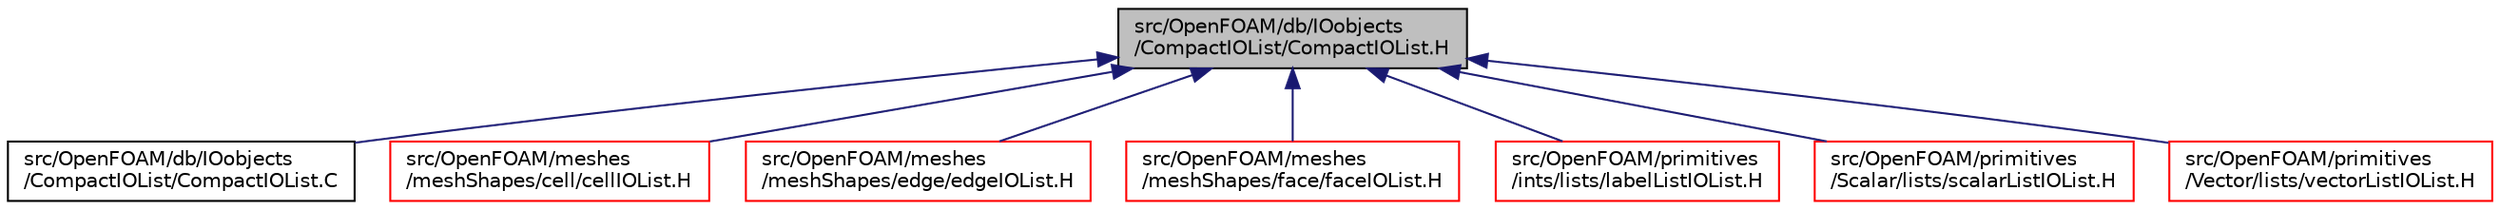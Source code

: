 digraph "src/OpenFOAM/db/IOobjects/CompactIOList/CompactIOList.H"
{
  bgcolor="transparent";
  edge [fontname="Helvetica",fontsize="10",labelfontname="Helvetica",labelfontsize="10"];
  node [fontname="Helvetica",fontsize="10",shape=record];
  Node81 [label="src/OpenFOAM/db/IOobjects\l/CompactIOList/CompactIOList.H",height=0.2,width=0.4,color="black", fillcolor="grey75", style="filled", fontcolor="black"];
  Node81 -> Node82 [dir="back",color="midnightblue",fontsize="10",style="solid",fontname="Helvetica"];
  Node82 [label="src/OpenFOAM/db/IOobjects\l/CompactIOList/CompactIOList.C",height=0.2,width=0.4,color="black",URL="$a09740.html"];
  Node81 -> Node83 [dir="back",color="midnightblue",fontsize="10",style="solid",fontname="Helvetica"];
  Node83 [label="src/OpenFOAM/meshes\l/meshShapes/cell/cellIOList.H",height=0.2,width=0.4,color="red",URL="$a11948.html"];
  Node81 -> Node87 [dir="back",color="midnightblue",fontsize="10",style="solid",fontname="Helvetica"];
  Node87 [label="src/OpenFOAM/meshes\l/meshShapes/edge/edgeIOList.H",height=0.2,width=0.4,color="red",URL="$a12068.html"];
  Node81 -> Node89 [dir="back",color="midnightblue",fontsize="10",style="solid",fontname="Helvetica"];
  Node89 [label="src/OpenFOAM/meshes\l/meshShapes/face/faceIOList.H",height=0.2,width=0.4,color="red",URL="$a12098.html"];
  Node81 -> Node2629 [dir="back",color="midnightblue",fontsize="10",style="solid",fontname="Helvetica"];
  Node2629 [label="src/OpenFOAM/primitives\l/ints/lists/labelListIOList.H",height=0.2,width=0.4,color="red",URL="$a13160.html"];
  Node81 -> Node2631 [dir="back",color="midnightblue",fontsize="10",style="solid",fontname="Helvetica"];
  Node2631 [label="src/OpenFOAM/primitives\l/Scalar/lists/scalarListIOList.H",height=0.2,width=0.4,color="red",URL="$a13328.html"];
  Node81 -> Node2633 [dir="back",color="midnightblue",fontsize="10",style="solid",fontname="Helvetica"];
  Node2633 [label="src/OpenFOAM/primitives\l/Vector/lists/vectorListIOList.H",height=0.2,width=0.4,color="red",URL="$a13688.html"];
}
